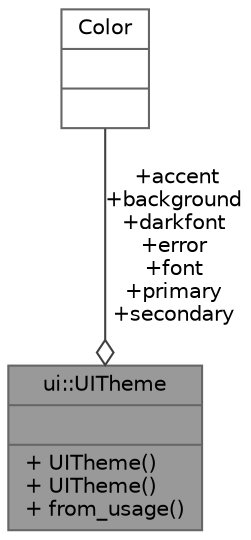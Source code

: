 digraph "ui::UITheme"
{
 // LATEX_PDF_SIZE
  bgcolor="transparent";
  edge [fontname=Helvetica,fontsize=10,labelfontname=Helvetica,labelfontsize=10];
  node [fontname=Helvetica,fontsize=10,shape=box,height=0.2,width=0.4];
  Node1 [shape=record,label="{ui::UITheme\n||+ UITheme()\l+ UITheme()\l+ from_usage()\l}",height=0.2,width=0.4,color="gray40", fillcolor="grey60", style="filled", fontcolor="black",tooltip=" "];
  Node2 -> Node1 [color="grey25",style="solid",label=" +accent\n+background\n+darkfont\n+error\n+font\n+primary\n+secondary" ,arrowhead="odiamond"];
  Node2 [shape=record,label="{Color\n||}",height=0.2,width=0.4,color="gray40", fillcolor="white", style="filled",tooltip=" "];
}
